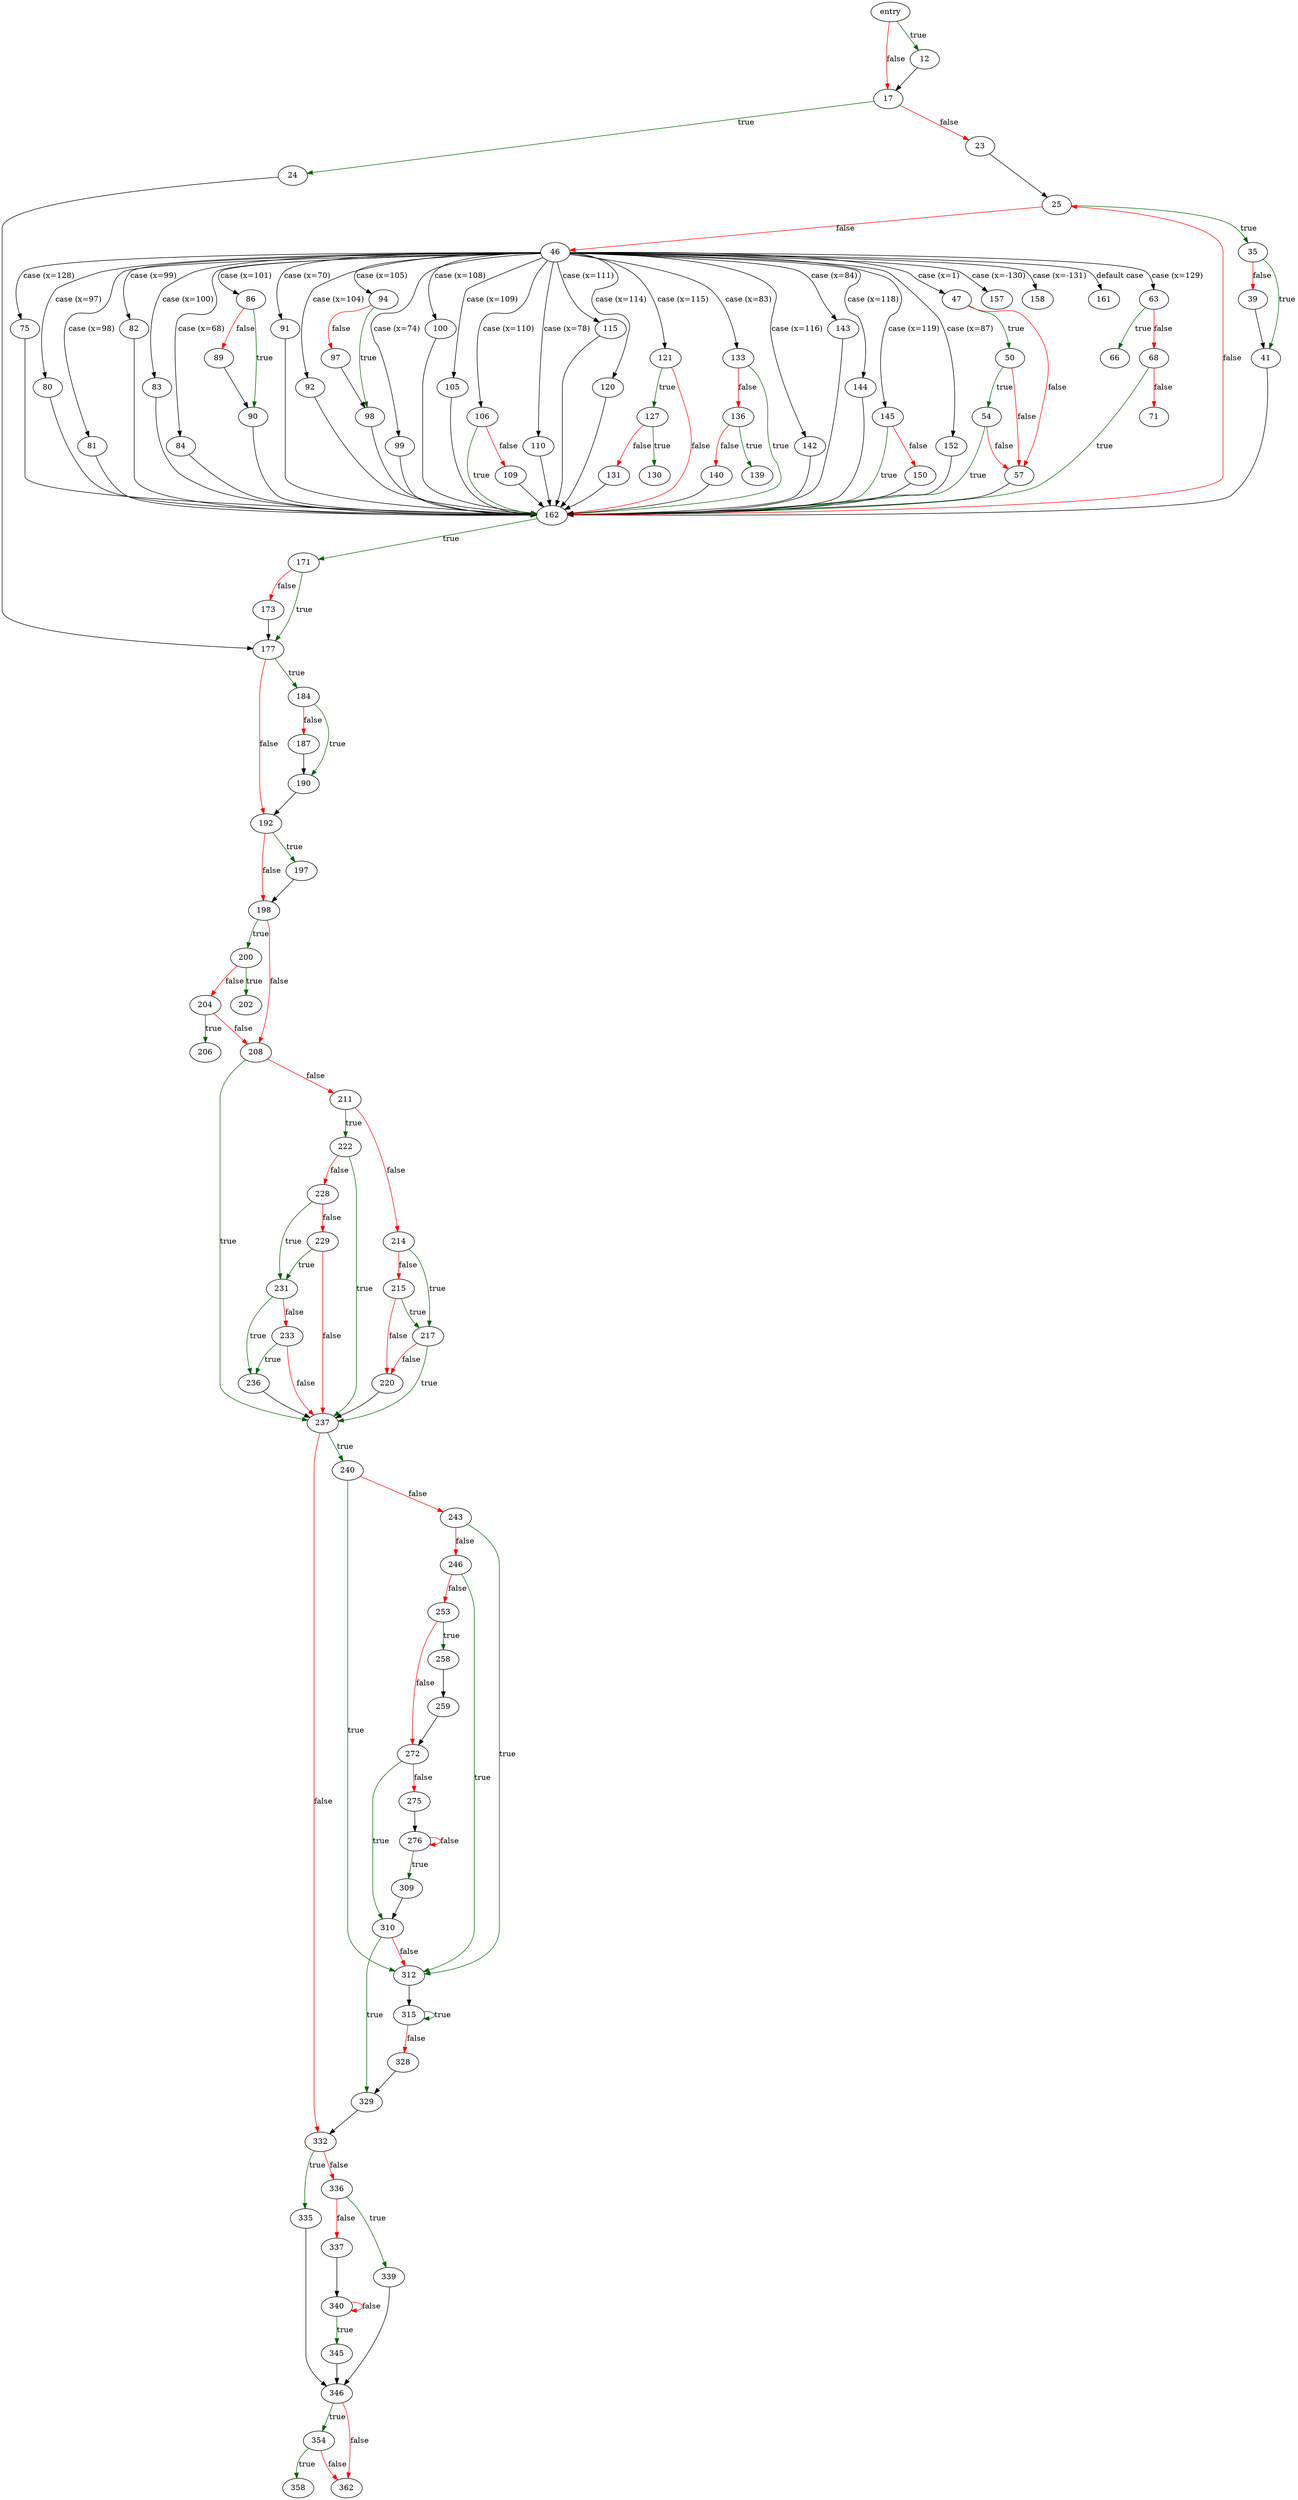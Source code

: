 digraph "main" {
	// Node definitions.
	2 [label=entry];
	12;
	17;
	23;
	24;
	25;
	35;
	39;
	41;
	46;
	47;
	50;
	54;
	57;
	63;
	66;
	68;
	71;
	75;
	80;
	81;
	82;
	83;
	84;
	86;
	89;
	90;
	91;
	92;
	94;
	97;
	98;
	99;
	100;
	105;
	106;
	109;
	110;
	115;
	120;
	121;
	127;
	130;
	131;
	133;
	136;
	139;
	140;
	142;
	143;
	144;
	145;
	150;
	152;
	157;
	158;
	161;
	162;
	171;
	173;
	177;
	184;
	187;
	190;
	192;
	197;
	198;
	200;
	202;
	204;
	206;
	208;
	211;
	214;
	215;
	217;
	220;
	222;
	228;
	229;
	231;
	233;
	236;
	237;
	240;
	243;
	246;
	253;
	258;
	259;
	272;
	275;
	276;
	309;
	310;
	312;
	315;
	328;
	329;
	332;
	335;
	336;
	337;
	339;
	340;
	345;
	346;
	354;
	358;
	362;

	// Edge definitions.
	2 -> 12 [
		color=darkgreen
		label=true
	];
	2 -> 17 [
		color=red
		label=false
	];
	12 -> 17;
	17 -> 23 [
		color=red
		label=false
	];
	17 -> 24 [
		color=darkgreen
		label=true
	];
	23 -> 25;
	24 -> 177;
	25 -> 35 [
		color=darkgreen
		label=true
	];
	25 -> 46 [
		color=red
		label=false
	];
	35 -> 39 [
		color=red
		label=false
	];
	35 -> 41 [
		color=darkgreen
		label=true
	];
	39 -> 41;
	41 -> 162;
	46 -> 47 [label="case (x=1)"];
	46 -> 63 [label="case (x=129)"];
	46 -> 75 [label="case (x=128)"];
	46 -> 80 [label="case (x=97)"];
	46 -> 81 [label="case (x=98)"];
	46 -> 82 [label="case (x=99)"];
	46 -> 83 [label="case (x=100)"];
	46 -> 84 [label="case (x=68)"];
	46 -> 86 [label="case (x=101)"];
	46 -> 91 [label="case (x=70)"];
	46 -> 92 [label="case (x=104)"];
	46 -> 94 [label="case (x=105)"];
	46 -> 99 [label="case (x=74)"];
	46 -> 100 [label="case (x=108)"];
	46 -> 105 [label="case (x=109)"];
	46 -> 106 [label="case (x=110)"];
	46 -> 110 [label="case (x=78)"];
	46 -> 115 [label="case (x=111)"];
	46 -> 120 [label="case (x=114)"];
	46 -> 121 [label="case (x=115)"];
	46 -> 133 [label="case (x=83)"];
	46 -> 142 [label="case (x=116)"];
	46 -> 143 [label="case (x=84)"];
	46 -> 144 [label="case (x=118)"];
	46 -> 145 [label="case (x=119)"];
	46 -> 152 [label="case (x=87)"];
	46 -> 157 [label="case (x=-130)"];
	46 -> 158 [label="case (x=-131)"];
	46 -> 161 [label="default case"];
	47 -> 50 [
		color=darkgreen
		label=true
	];
	47 -> 57 [
		color=red
		label=false
	];
	50 -> 54 [
		color=darkgreen
		label=true
	];
	50 -> 57 [
		color=red
		label=false
	];
	54 -> 57 [
		color=red
		label=false
	];
	54 -> 162 [
		color=darkgreen
		label=true
	];
	57 -> 162;
	63 -> 66 [
		color=darkgreen
		label=true
	];
	63 -> 68 [
		color=red
		label=false
	];
	68 -> 71 [
		color=red
		label=false
	];
	68 -> 162 [
		color=darkgreen
		label=true
	];
	75 -> 162;
	80 -> 162;
	81 -> 162;
	82 -> 162;
	83 -> 162;
	84 -> 162;
	86 -> 89 [
		color=red
		label=false
	];
	86 -> 90 [
		color=darkgreen
		label=true
	];
	89 -> 90;
	90 -> 162;
	91 -> 162;
	92 -> 162;
	94 -> 97 [
		color=red
		label=false
	];
	94 -> 98 [
		color=darkgreen
		label=true
	];
	97 -> 98;
	98 -> 162;
	99 -> 162;
	100 -> 162;
	105 -> 162;
	106 -> 109 [
		color=red
		label=false
	];
	106 -> 162 [
		color=darkgreen
		label=true
	];
	109 -> 162;
	110 -> 162;
	115 -> 162;
	120 -> 162;
	121 -> 127 [
		color=darkgreen
		label=true
	];
	121 -> 162 [
		color=red
		label=false
	];
	127 -> 130 [
		color=darkgreen
		label=true
	];
	127 -> 131 [
		color=red
		label=false
	];
	131 -> 162;
	133 -> 136 [
		color=red
		label=false
	];
	133 -> 162 [
		color=darkgreen
		label=true
	];
	136 -> 139 [
		color=darkgreen
		label=true
	];
	136 -> 140 [
		color=red
		label=false
	];
	140 -> 162;
	142 -> 162;
	143 -> 162;
	144 -> 162;
	145 -> 150 [
		color=red
		label=false
	];
	145 -> 162 [
		color=darkgreen
		label=true
	];
	150 -> 162;
	152 -> 162;
	162 -> 25 [
		color=red
		label=false
	];
	162 -> 171 [
		color=darkgreen
		label=true
	];
	171 -> 173 [
		color=red
		label=false
	];
	171 -> 177 [
		color=darkgreen
		label=true
	];
	173 -> 177;
	177 -> 184 [
		color=darkgreen
		label=true
	];
	177 -> 192 [
		color=red
		label=false
	];
	184 -> 187 [
		color=red
		label=false
	];
	184 -> 190 [
		color=darkgreen
		label=true
	];
	187 -> 190;
	190 -> 192;
	192 -> 197 [
		color=darkgreen
		label=true
	];
	192 -> 198 [
		color=red
		label=false
	];
	197 -> 198;
	198 -> 200 [
		color=darkgreen
		label=true
	];
	198 -> 208 [
		color=red
		label=false
	];
	200 -> 202 [
		color=darkgreen
		label=true
	];
	200 -> 204 [
		color=red
		label=false
	];
	204 -> 206 [
		color=darkgreen
		label=true
	];
	204 -> 208 [
		color=red
		label=false
	];
	208 -> 211 [
		color=red
		label=false
	];
	208 -> 237 [
		color=darkgreen
		label=true
	];
	211 -> 214 [
		color=red
		label=false
	];
	211 -> 222 [
		color=darkgreen
		label=true
	];
	214 -> 215 [
		color=red
		label=false
	];
	214 -> 217 [
		color=darkgreen
		label=true
	];
	215 -> 217 [
		color=darkgreen
		label=true
	];
	215 -> 220 [
		color=red
		label=false
	];
	217 -> 220 [
		color=red
		label=false
	];
	217 -> 237 [
		color=darkgreen
		label=true
	];
	220 -> 237;
	222 -> 228 [
		color=red
		label=false
	];
	222 -> 237 [
		color=darkgreen
		label=true
	];
	228 -> 229 [
		color=red
		label=false
	];
	228 -> 231 [
		color=darkgreen
		label=true
	];
	229 -> 231 [
		color=darkgreen
		label=true
	];
	229 -> 237 [
		color=red
		label=false
	];
	231 -> 233 [
		color=red
		label=false
	];
	231 -> 236 [
		color=darkgreen
		label=true
	];
	233 -> 236 [
		color=darkgreen
		label=true
	];
	233 -> 237 [
		color=red
		label=false
	];
	236 -> 237;
	237 -> 240 [
		color=darkgreen
		label=true
	];
	237 -> 332 [
		color=red
		label=false
	];
	240 -> 243 [
		color=red
		label=false
	];
	240 -> 312 [
		color=darkgreen
		label=true
	];
	243 -> 246 [
		color=red
		label=false
	];
	243 -> 312 [
		color=darkgreen
		label=true
	];
	246 -> 253 [
		color=red
		label=false
	];
	246 -> 312 [
		color=darkgreen
		label=true
	];
	253 -> 258 [
		color=darkgreen
		label=true
	];
	253 -> 272 [
		color=red
		label=false
	];
	258 -> 259;
	259 -> 272;
	272 -> 275 [
		color=red
		label=false
	];
	272 -> 310 [
		color=darkgreen
		label=true
	];
	275 -> 276;
	276 -> 276 [
		color=red
		label=false
	];
	276 -> 309 [
		color=darkgreen
		label=true
	];
	309 -> 310;
	310 -> 312 [
		color=red
		label=false
	];
	310 -> 329 [
		color=darkgreen
		label=true
	];
	312 -> 315;
	315 -> 315 [
		color=darkgreen
		label=true
	];
	315 -> 328 [
		color=red
		label=false
	];
	328 -> 329;
	329 -> 332;
	332 -> 335 [
		color=darkgreen
		label=true
	];
	332 -> 336 [
		color=red
		label=false
	];
	335 -> 346;
	336 -> 337 [
		color=red
		label=false
	];
	336 -> 339 [
		color=darkgreen
		label=true
	];
	337 -> 340;
	339 -> 346;
	340 -> 340 [
		color=red
		label=false
	];
	340 -> 345 [
		color=darkgreen
		label=true
	];
	345 -> 346;
	346 -> 354 [
		color=darkgreen
		label=true
	];
	346 -> 362 [
		color=red
		label=false
	];
	354 -> 358 [
		color=darkgreen
		label=true
	];
	354 -> 362 [
		color=red
		label=false
	];
}